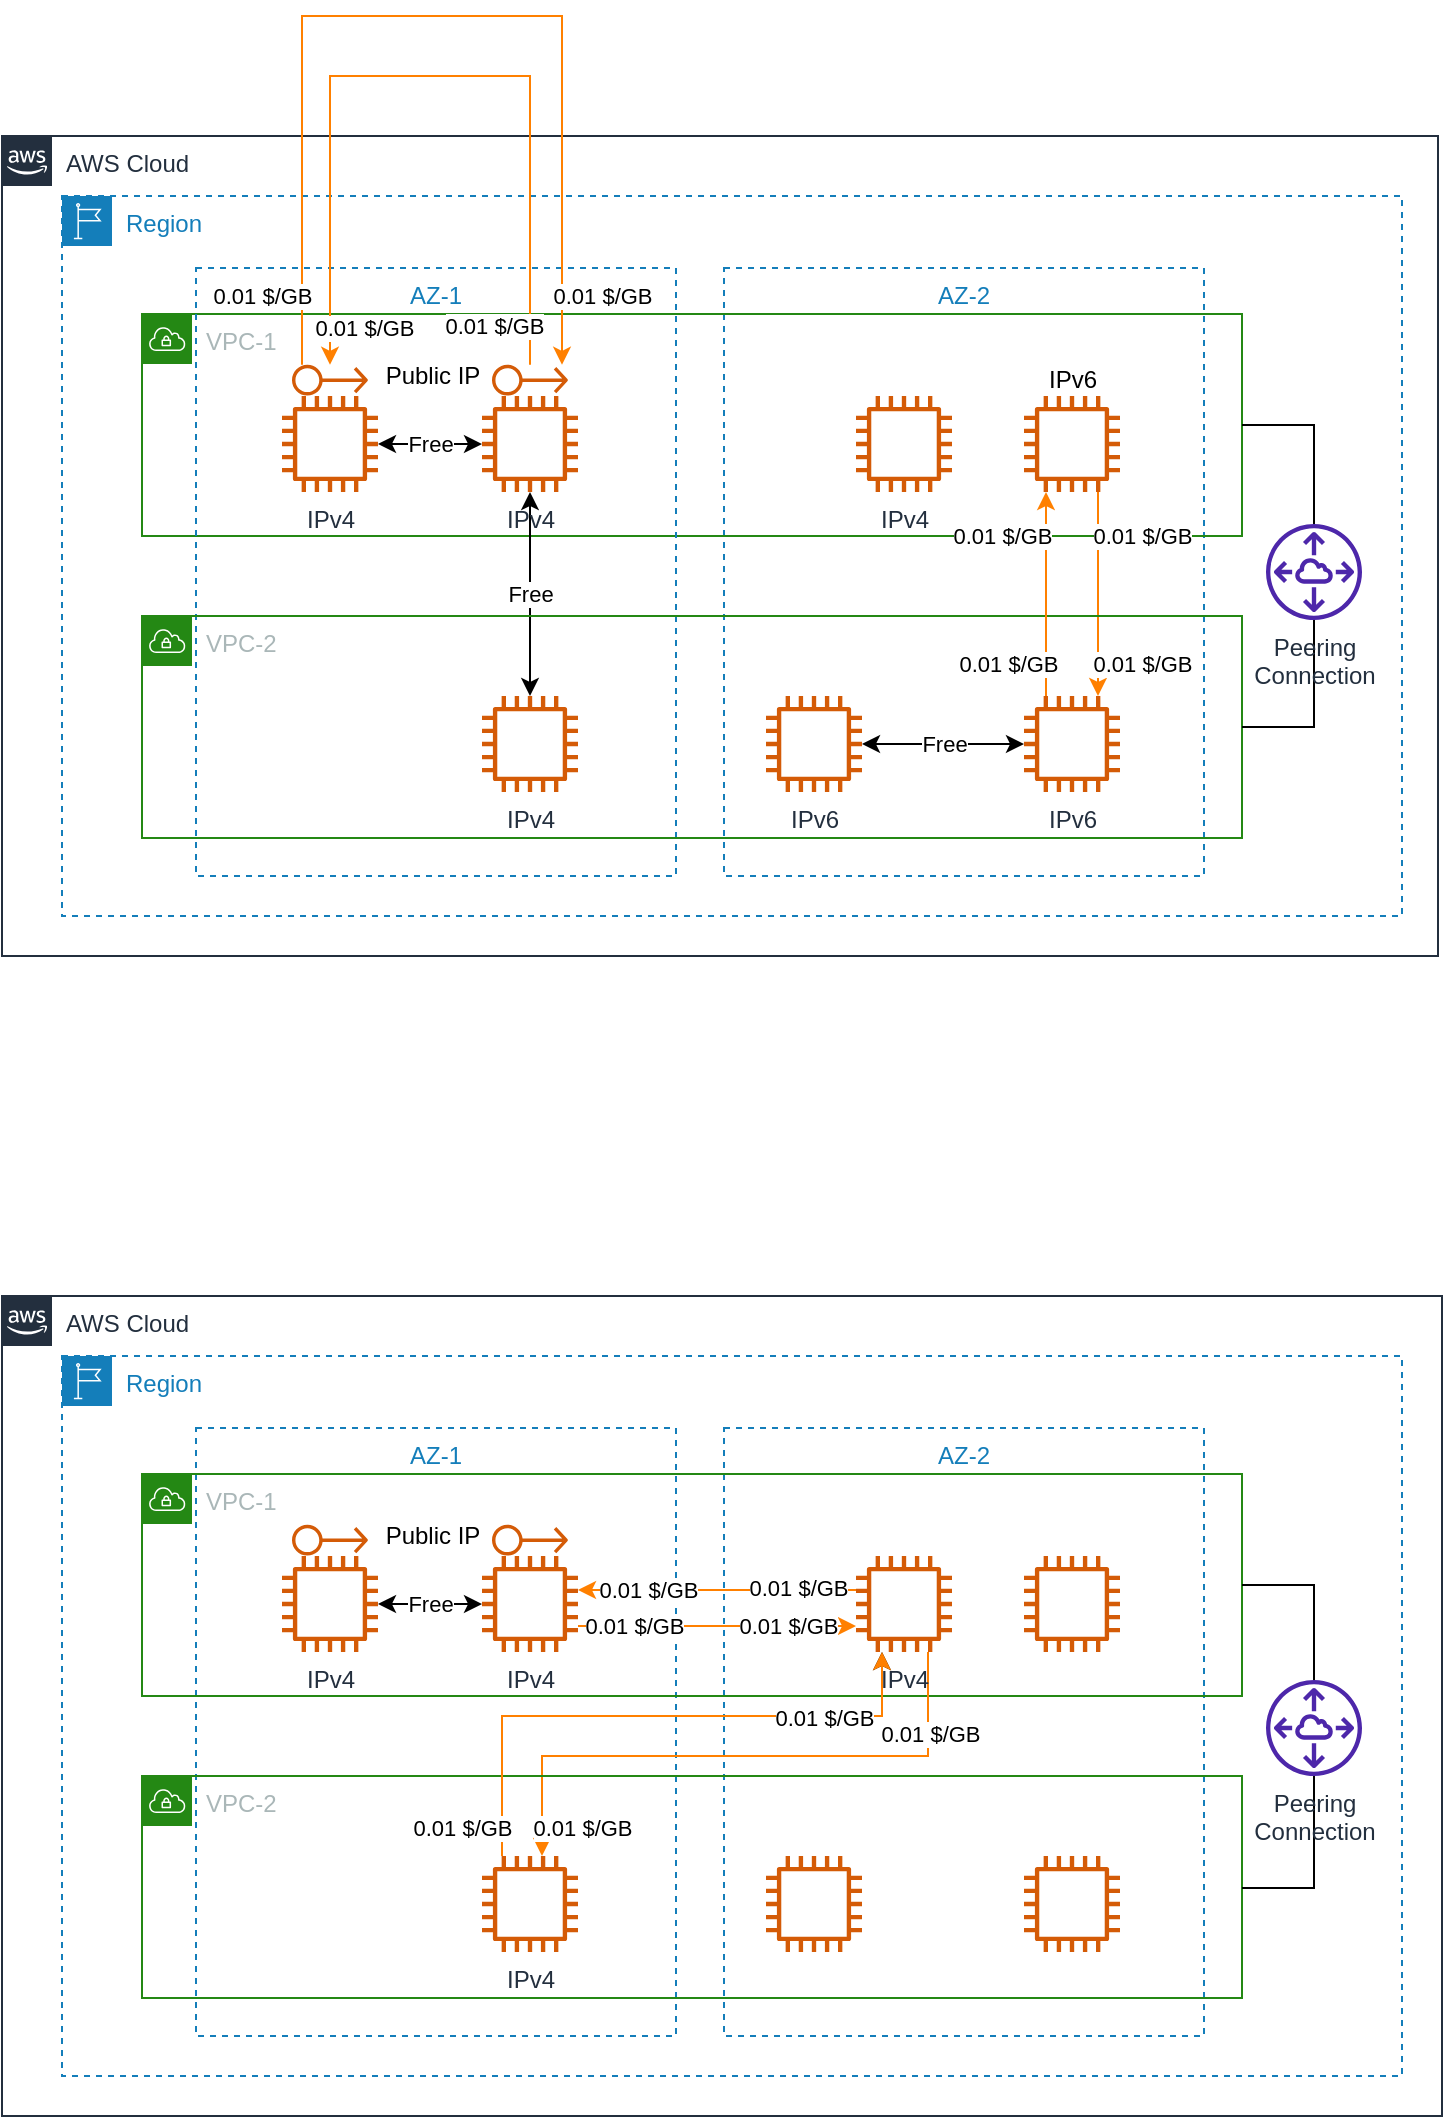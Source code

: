<mxfile version="20.2.3" type="device"><diagram id="pWTL6Hb-sOIlGn2so1_M" name="第 1 页"><mxGraphModel dx="1773" dy="672" grid="1" gridSize="10" guides="1" tooltips="1" connect="1" arrows="1" fold="1" page="1" pageScale="1" pageWidth="827" pageHeight="1169" math="0" shadow="0"><root><mxCell id="0"/><mxCell id="1" parent="0"/><mxCell id="8tcSu2nkliZSxFQdPcAo-7" value="AZ-1" style="fillColor=none;strokeColor=#147EBA;dashed=1;verticalAlign=top;fontStyle=0;fontColor=#147EBA;" parent="1" vertex="1"><mxGeometry x="47" y="746" width="240" height="304" as="geometry"/></mxCell><mxCell id="DtpeCFxcxBldus28DC4C-15" value="AWS Cloud" style="points=[[0,0],[0.25,0],[0.5,0],[0.75,0],[1,0],[1,0.25],[1,0.5],[1,0.75],[1,1],[0.75,1],[0.5,1],[0.25,1],[0,1],[0,0.75],[0,0.5],[0,0.25]];outlineConnect=0;gradientColor=none;html=1;whiteSpace=wrap;fontSize=12;fontStyle=0;container=1;pointerEvents=0;collapsible=0;recursiveResize=0;shape=mxgraph.aws4.group;grIcon=mxgraph.aws4.group_aws_cloud_alt;strokeColor=#232F3E;fillColor=none;verticalAlign=top;align=left;spacingLeft=30;fontColor=#232F3E;dashed=0;" parent="1" vertex="1"><mxGeometry x="-50" y="100" width="718" height="410" as="geometry"/></mxCell><mxCell id="DtpeCFxcxBldus28DC4C-12" value="Region" style="points=[[0,0],[0.25,0],[0.5,0],[0.75,0],[1,0],[1,0.25],[1,0.5],[1,0.75],[1,1],[0.75,1],[0.5,1],[0.25,1],[0,1],[0,0.75],[0,0.5],[0,0.25]];outlineConnect=0;gradientColor=none;html=1;whiteSpace=wrap;fontSize=12;fontStyle=0;container=0;pointerEvents=0;collapsible=0;recursiveResize=0;shape=mxgraph.aws4.group;grIcon=mxgraph.aws4.group_region;strokeColor=#147EBA;fillColor=none;verticalAlign=top;align=left;spacingLeft=30;fontColor=#147EBA;dashed=1;" parent="1" vertex="1"><mxGeometry x="-20" y="130" width="670" height="360" as="geometry"/></mxCell><mxCell id="DtpeCFxcxBldus28DC4C-3" value="AZ-2" style="fillColor=none;strokeColor=#147EBA;dashed=1;verticalAlign=top;fontStyle=0;fontColor=#147EBA;" parent="1" vertex="1"><mxGeometry x="311" y="166" width="240" height="304" as="geometry"/></mxCell><mxCell id="DtpeCFxcxBldus28DC4C-9" value="VPC-1" style="points=[[0,0],[0.25,0],[0.5,0],[0.75,0],[1,0],[1,0.25],[1,0.5],[1,0.75],[1,1],[0.75,1],[0.5,1],[0.25,1],[0,1],[0,0.75],[0,0.5],[0,0.25]];outlineConnect=0;gradientColor=none;html=1;whiteSpace=wrap;fontSize=12;fontStyle=0;container=1;pointerEvents=0;collapsible=0;recursiveResize=0;shape=mxgraph.aws4.group;grIcon=mxgraph.aws4.group_vpc;strokeColor=#248814;fillColor=none;verticalAlign=top;align=left;spacingLeft=30;fontColor=#AAB7B8;dashed=0;" parent="1" vertex="1"><mxGeometry x="20" y="189" width="550" height="111" as="geometry"/></mxCell><mxCell id="DtpeCFxcxBldus28DC4C-40" value="IPv6" style="text;html=1;align=center;verticalAlign=middle;resizable=0;points=[];autosize=1;strokeColor=none;fillColor=none;" parent="DtpeCFxcxBldus28DC4C-9" vertex="1"><mxGeometry x="445" y="23" width="40" height="20" as="geometry"/></mxCell><mxCell id="DtpeCFxcxBldus28DC4C-2" value="AZ-1" style="fillColor=none;strokeColor=#147EBA;dashed=1;verticalAlign=top;fontStyle=0;fontColor=#147EBA;" parent="1" vertex="1"><mxGeometry x="47" y="166" width="240" height="304" as="geometry"/></mxCell><mxCell id="DtpeCFxcxBldus28DC4C-24" value="Free" style="edgeStyle=orthogonalEdgeStyle;rounded=0;orthogonalLoop=1;jettySize=auto;html=1;startArrow=classic;startFill=1;" parent="1" source="DtpeCFxcxBldus28DC4C-1" target="DtpeCFxcxBldus28DC4C-13" edge="1"><mxGeometry relative="1" as="geometry"/></mxCell><mxCell id="DtpeCFxcxBldus28DC4C-1" value="IPv4" style="sketch=0;outlineConnect=0;fontColor=#232F3E;gradientColor=none;fillColor=#D45B07;strokeColor=none;dashed=0;verticalLabelPosition=bottom;verticalAlign=top;align=center;html=1;fontSize=12;fontStyle=0;aspect=fixed;pointerEvents=1;shape=mxgraph.aws4.instance2;" parent="1" vertex="1"><mxGeometry x="190" y="230" width="48" height="48" as="geometry"/></mxCell><mxCell id="DtpeCFxcxBldus28DC4C-25" value="Free" style="edgeStyle=orthogonalEdgeStyle;rounded=0;orthogonalLoop=1;jettySize=auto;html=1;startArrow=classic;startFill=1;" parent="1" source="DtpeCFxcxBldus28DC4C-4" target="DtpeCFxcxBldus28DC4C-1" edge="1"><mxGeometry relative="1" as="geometry"/></mxCell><mxCell id="DtpeCFxcxBldus28DC4C-4" value="IPv4" style="sketch=0;outlineConnect=0;fontColor=#232F3E;gradientColor=none;fillColor=#D45B07;strokeColor=none;dashed=0;verticalLabelPosition=bottom;verticalAlign=top;align=center;html=1;fontSize=12;fontStyle=0;aspect=fixed;pointerEvents=1;shape=mxgraph.aws4.instance2;" parent="1" vertex="1"><mxGeometry x="90" y="230" width="48" height="48" as="geometry"/></mxCell><mxCell id="DtpeCFxcxBldus28DC4C-5" value="IPv4" style="sketch=0;outlineConnect=0;fontColor=#232F3E;gradientColor=none;fillColor=#D45B07;strokeColor=none;dashed=0;verticalLabelPosition=bottom;verticalAlign=top;align=center;html=1;fontSize=12;fontStyle=0;aspect=fixed;pointerEvents=1;shape=mxgraph.aws4.instance2;" parent="1" vertex="1"><mxGeometry x="377" y="230" width="48" height="48" as="geometry"/></mxCell><mxCell id="DtpeCFxcxBldus28DC4C-17" style="edgeStyle=orthogonalEdgeStyle;rounded=0;orthogonalLoop=1;jettySize=auto;html=1;strokeColor=#FF8000;" parent="1" source="DtpeCFxcxBldus28DC4C-6" target="DtpeCFxcxBldus28DC4C-7" edge="1"><mxGeometry relative="1" as="geometry"><Array as="points"><mxPoint x="100" y="40"/><mxPoint x="230" y="40"/></Array></mxGeometry></mxCell><mxCell id="DtpeCFxcxBldus28DC4C-18" value="0.01 $/GB" style="edgeLabel;html=1;align=center;verticalAlign=middle;resizable=0;points=[];" parent="DtpeCFxcxBldus28DC4C-17" vertex="1" connectable="0"><mxGeometry x="-0.856" relative="1" as="geometry"><mxPoint x="-20" as="offset"/></mxGeometry></mxCell><mxCell id="DtpeCFxcxBldus28DC4C-19" value="0.01 $/GB" style="edgeLabel;html=1;align=center;verticalAlign=middle;resizable=0;points=[];" parent="DtpeCFxcxBldus28DC4C-17" vertex="1" connectable="0"><mxGeometry x="0.852" y="1" relative="1" as="geometry"><mxPoint x="19" y="1" as="offset"/></mxGeometry></mxCell><mxCell id="DtpeCFxcxBldus28DC4C-6" value="" style="sketch=0;outlineConnect=0;fontColor=#232F3E;gradientColor=none;fillColor=#D45B07;strokeColor=none;dashed=0;verticalLabelPosition=bottom;verticalAlign=top;align=center;html=1;fontSize=12;fontStyle=0;aspect=fixed;pointerEvents=1;shape=mxgraph.aws4.elastic_ip_address;" parent="1" vertex="1"><mxGeometry x="95" y="214.17" width="38" height="15.83" as="geometry"/></mxCell><mxCell id="DtpeCFxcxBldus28DC4C-21" style="edgeStyle=orthogonalEdgeStyle;rounded=0;orthogonalLoop=1;jettySize=auto;html=1;strokeColor=#FF8000;" parent="1" source="DtpeCFxcxBldus28DC4C-7" target="DtpeCFxcxBldus28DC4C-6" edge="1"><mxGeometry relative="1" as="geometry"><Array as="points"><mxPoint x="214" y="70"/><mxPoint x="114" y="70"/></Array></mxGeometry></mxCell><mxCell id="DtpeCFxcxBldus28DC4C-22" value="0.01 $/GB" style="edgeLabel;html=1;align=center;verticalAlign=middle;resizable=0;points=[];" parent="DtpeCFxcxBldus28DC4C-21" vertex="1" connectable="0"><mxGeometry x="0.9" relative="1" as="geometry"><mxPoint x="17" y="1" as="offset"/></mxGeometry></mxCell><mxCell id="DtpeCFxcxBldus28DC4C-23" value="0.01 $/GB" style="edgeLabel;html=1;align=center;verticalAlign=middle;resizable=0;points=[];" parent="DtpeCFxcxBldus28DC4C-21" vertex="1" connectable="0"><mxGeometry x="-0.9" relative="1" as="geometry"><mxPoint x="-18" as="offset"/></mxGeometry></mxCell><mxCell id="DtpeCFxcxBldus28DC4C-7" value="" style="sketch=0;outlineConnect=0;fontColor=#232F3E;gradientColor=none;fillColor=#D45B07;strokeColor=none;dashed=0;verticalLabelPosition=bottom;verticalAlign=top;align=center;html=1;fontSize=12;fontStyle=0;aspect=fixed;pointerEvents=1;shape=mxgraph.aws4.elastic_ip_address;" parent="1" vertex="1"><mxGeometry x="195" y="214.17" width="38" height="15.83" as="geometry"/></mxCell><mxCell id="DtpeCFxcxBldus28DC4C-35" style="edgeStyle=orthogonalEdgeStyle;rounded=0;orthogonalLoop=1;jettySize=auto;html=1;startArrow=none;startFill=0;strokeColor=#FF8000;" parent="1" edge="1"><mxGeometry relative="1" as="geometry"><mxPoint x="498" y="278" as="sourcePoint"/><mxPoint x="498" y="380" as="targetPoint"/></mxGeometry></mxCell><mxCell id="DtpeCFxcxBldus28DC4C-37" value="0.01 $/GB" style="edgeLabel;html=1;align=center;verticalAlign=middle;resizable=0;points=[];" parent="DtpeCFxcxBldus28DC4C-35" vertex="1" connectable="0"><mxGeometry x="0.676" relative="1" as="geometry"><mxPoint x="22" as="offset"/></mxGeometry></mxCell><mxCell id="DtpeCFxcxBldus28DC4C-39" value="0.01 $/GB" style="edgeLabel;html=1;align=center;verticalAlign=middle;resizable=0;points=[];" parent="DtpeCFxcxBldus28DC4C-35" vertex="1" connectable="0"><mxGeometry x="-0.49" relative="1" as="geometry"><mxPoint x="22" y="-4" as="offset"/></mxGeometry></mxCell><mxCell id="DtpeCFxcxBldus28DC4C-8" value="" style="sketch=0;outlineConnect=0;fontColor=#232F3E;gradientColor=none;fillColor=#D45B07;strokeColor=none;dashed=0;verticalLabelPosition=bottom;verticalAlign=top;align=center;html=1;fontSize=12;fontStyle=0;aspect=fixed;pointerEvents=1;shape=mxgraph.aws4.instance2;" parent="1" vertex="1"><mxGeometry x="461" y="230" width="48" height="48" as="geometry"/></mxCell><mxCell id="DtpeCFxcxBldus28DC4C-10" value="VPC-2" style="points=[[0,0],[0.25,0],[0.5,0],[0.75,0],[1,0],[1,0.25],[1,0.5],[1,0.75],[1,1],[0.75,1],[0.5,1],[0.25,1],[0,1],[0,0.75],[0,0.5],[0,0.25]];outlineConnect=0;gradientColor=none;html=1;whiteSpace=wrap;fontSize=12;fontStyle=0;container=1;pointerEvents=0;collapsible=0;recursiveResize=0;shape=mxgraph.aws4.group;grIcon=mxgraph.aws4.group_vpc;strokeColor=#248814;fillColor=none;verticalAlign=top;align=left;spacingLeft=30;fontColor=#AAB7B8;dashed=0;" parent="1" vertex="1"><mxGeometry x="20" y="340" width="550" height="111" as="geometry"/></mxCell><mxCell id="DtpeCFxcxBldus28DC4C-34" value="Free" style="edgeStyle=orthogonalEdgeStyle;rounded=0;orthogonalLoop=1;jettySize=auto;html=1;startArrow=classic;startFill=1;" parent="1" source="DtpeCFxcxBldus28DC4C-11" target="DtpeCFxcxBldus28DC4C-33" edge="1"><mxGeometry relative="1" as="geometry"/></mxCell><mxCell id="DtpeCFxcxBldus28DC4C-36" value="0.01 $/GB" style="edgeStyle=orthogonalEdgeStyle;rounded=0;orthogonalLoop=1;jettySize=auto;html=1;startArrow=none;startFill=0;strokeColor=#FF8000;" parent="1" edge="1"><mxGeometry x="0.569" y="22" relative="1" as="geometry"><mxPoint x="472" y="380" as="sourcePoint"/><mxPoint x="472" y="278" as="targetPoint"/><mxPoint as="offset"/></mxGeometry></mxCell><mxCell id="DtpeCFxcxBldus28DC4C-38" value="0.01 $/GB" style="edgeLabel;html=1;align=center;verticalAlign=middle;resizable=0;points=[];" parent="DtpeCFxcxBldus28DC4C-36" vertex="1" connectable="0"><mxGeometry x="-0.686" y="1" relative="1" as="geometry"><mxPoint x="-18" as="offset"/></mxGeometry></mxCell><mxCell id="DtpeCFxcxBldus28DC4C-11" value="IPv6" style="sketch=0;outlineConnect=0;fontColor=#232F3E;gradientColor=none;fillColor=#D45B07;strokeColor=none;dashed=0;verticalLabelPosition=bottom;verticalAlign=top;align=center;html=1;fontSize=12;fontStyle=0;aspect=fixed;pointerEvents=1;shape=mxgraph.aws4.instance2;" parent="1" vertex="1"><mxGeometry x="461" y="380" width="48" height="48" as="geometry"/></mxCell><mxCell id="DtpeCFxcxBldus28DC4C-33" value="IPv6" style="sketch=0;outlineConnect=0;fontColor=#232F3E;gradientColor=none;fillColor=#D45B07;strokeColor=none;dashed=0;verticalLabelPosition=bottom;verticalAlign=top;align=center;html=1;fontSize=12;fontStyle=0;aspect=fixed;pointerEvents=1;shape=mxgraph.aws4.instance2;" parent="1" vertex="1"><mxGeometry x="332" y="380" width="48" height="48" as="geometry"/></mxCell><mxCell id="DtpeCFxcxBldus28DC4C-41" value="Public IP" style="text;html=1;align=center;verticalAlign=middle;resizable=0;points=[];autosize=1;strokeColor=none;fillColor=none;" parent="1" vertex="1"><mxGeometry x="135" y="210" width="60" height="20" as="geometry"/></mxCell><mxCell id="8tcSu2nkliZSxFQdPcAo-1" value="AWS Cloud" style="points=[[0,0],[0.25,0],[0.5,0],[0.75,0],[1,0],[1,0.25],[1,0.5],[1,0.75],[1,1],[0.75,1],[0.5,1],[0.25,1],[0,1],[0,0.75],[0,0.5],[0,0.25]];outlineConnect=0;gradientColor=none;html=1;whiteSpace=wrap;fontSize=12;fontStyle=0;container=1;pointerEvents=0;collapsible=0;recursiveResize=0;shape=mxgraph.aws4.group;grIcon=mxgraph.aws4.group_aws_cloud_alt;strokeColor=#232F3E;fillColor=none;verticalAlign=top;align=left;spacingLeft=30;fontColor=#232F3E;dashed=0;" parent="1" vertex="1"><mxGeometry x="-50" y="680" width="720" height="410" as="geometry"/></mxCell><mxCell id="8tcSu2nkliZSxFQdPcAo-2" value="Region" style="points=[[0,0],[0.25,0],[0.5,0],[0.75,0],[1,0],[1,0.25],[1,0.5],[1,0.75],[1,1],[0.75,1],[0.5,1],[0.25,1],[0,1],[0,0.75],[0,0.5],[0,0.25]];outlineConnect=0;gradientColor=none;html=1;whiteSpace=wrap;fontSize=12;fontStyle=0;container=0;pointerEvents=0;collapsible=0;recursiveResize=0;shape=mxgraph.aws4.group;grIcon=mxgraph.aws4.group_region;strokeColor=#147EBA;fillColor=none;verticalAlign=top;align=left;spacingLeft=30;fontColor=#147EBA;dashed=1;" parent="1" vertex="1"><mxGeometry x="-20" y="710" width="670" height="360" as="geometry"/></mxCell><mxCell id="8tcSu2nkliZSxFQdPcAo-4" value="AZ-2" style="fillColor=none;strokeColor=#147EBA;dashed=1;verticalAlign=top;fontStyle=0;fontColor=#147EBA;" parent="1" vertex="1"><mxGeometry x="311" y="746" width="240" height="304" as="geometry"/></mxCell><mxCell id="8tcSu2nkliZSxFQdPcAo-5" value="VPC-1" style="points=[[0,0],[0.25,0],[0.5,0],[0.75,0],[1,0],[1,0.25],[1,0.5],[1,0.75],[1,1],[0.75,1],[0.5,1],[0.25,1],[0,1],[0,0.75],[0,0.5],[0,0.25]];outlineConnect=0;gradientColor=none;html=1;whiteSpace=wrap;fontSize=12;fontStyle=0;container=1;pointerEvents=0;collapsible=0;recursiveResize=0;shape=mxgraph.aws4.group;grIcon=mxgraph.aws4.group_vpc;strokeColor=#248814;fillColor=none;verticalAlign=top;align=left;spacingLeft=30;fontColor=#AAB7B8;dashed=0;" parent="1" vertex="1"><mxGeometry x="20" y="769" width="550" height="111" as="geometry"/></mxCell><mxCell id="8tcSu2nkliZSxFQdPcAo-9" value="0.01 $/GB" style="edgeStyle=orthogonalEdgeStyle;rounded=0;orthogonalLoop=1;jettySize=auto;html=1;startArrow=none;startFill=0;strokeColor=#FF8000;" parent="1" target="8tcSu2nkliZSxFQdPcAo-17" edge="1"><mxGeometry x="0.511" relative="1" as="geometry"><mxPoint x="238" y="845" as="sourcePoint"/><mxPoint x="373" y="845" as="targetPoint"/><Array as="points"><mxPoint x="340" y="845"/><mxPoint x="340" y="845"/></Array><mxPoint as="offset"/></mxGeometry></mxCell><mxCell id="8tcSu2nkliZSxFQdPcAo-10" value="0.01 $/GB" style="edgeLabel;html=1;align=center;verticalAlign=middle;resizable=0;points=[];" parent="8tcSu2nkliZSxFQdPcAo-9" vertex="1" connectable="0"><mxGeometry x="-0.754" y="1" relative="1" as="geometry"><mxPoint x="11" y="1" as="offset"/></mxGeometry></mxCell><mxCell id="8tcSu2nkliZSxFQdPcAo-11" value="IPv4" style="sketch=0;outlineConnect=0;fontColor=#232F3E;gradientColor=none;fillColor=#D45B07;strokeColor=none;dashed=0;verticalLabelPosition=bottom;verticalAlign=top;align=center;html=1;fontSize=12;fontStyle=0;aspect=fixed;pointerEvents=1;shape=mxgraph.aws4.instance2;" parent="1" vertex="1"><mxGeometry x="190" y="810" width="48" height="48" as="geometry"/></mxCell><mxCell id="8tcSu2nkliZSxFQdPcAo-12" value="Free" style="edgeStyle=orthogonalEdgeStyle;rounded=0;orthogonalLoop=1;jettySize=auto;html=1;startArrow=classic;startFill=1;" parent="1" source="8tcSu2nkliZSxFQdPcAo-13" target="8tcSu2nkliZSxFQdPcAo-11" edge="1"><mxGeometry relative="1" as="geometry"/></mxCell><mxCell id="8tcSu2nkliZSxFQdPcAo-13" value="IPv4" style="sketch=0;outlineConnect=0;fontColor=#232F3E;gradientColor=none;fillColor=#D45B07;strokeColor=none;dashed=0;verticalLabelPosition=bottom;verticalAlign=top;align=center;html=1;fontSize=12;fontStyle=0;aspect=fixed;pointerEvents=1;shape=mxgraph.aws4.instance2;" parent="1" vertex="1"><mxGeometry x="90" y="810" width="48" height="48" as="geometry"/></mxCell><mxCell id="8tcSu2nkliZSxFQdPcAo-14" style="edgeStyle=orthogonalEdgeStyle;rounded=0;orthogonalLoop=1;jettySize=auto;html=1;startArrow=none;startFill=0;strokeColor=#FF8000;" parent="1" source="8tcSu2nkliZSxFQdPcAo-17" edge="1"><mxGeometry relative="1" as="geometry"><mxPoint x="352" y="827" as="sourcePoint"/><mxPoint x="238" y="827" as="targetPoint"/><Array as="points"><mxPoint x="350" y="827"/><mxPoint x="350" y="827"/></Array></mxGeometry></mxCell><mxCell id="8tcSu2nkliZSxFQdPcAo-15" value="0.01 $/GB" style="edgeLabel;html=1;align=center;verticalAlign=middle;resizable=0;points=[];" parent="8tcSu2nkliZSxFQdPcAo-14" vertex="1" connectable="0"><mxGeometry x="0.741" relative="1" as="geometry"><mxPoint x="17" as="offset"/></mxGeometry></mxCell><mxCell id="8tcSu2nkliZSxFQdPcAo-16" value="0.01 $/GB" style="edgeLabel;html=1;align=center;verticalAlign=middle;resizable=0;points=[];" parent="8tcSu2nkliZSxFQdPcAo-14" vertex="1" connectable="0"><mxGeometry x="-0.741" relative="1" as="geometry"><mxPoint x="-11" y="-1" as="offset"/></mxGeometry></mxCell><mxCell id="8tcSu2nkliZSxFQdPcAo-40" style="edgeStyle=orthogonalEdgeStyle;rounded=0;orthogonalLoop=1;jettySize=auto;html=1;strokeColor=#FF8000;" parent="1" source="8tcSu2nkliZSxFQdPcAo-17" target="8tcSu2nkliZSxFQdPcAo-3" edge="1"><mxGeometry relative="1" as="geometry"><Array as="points"><mxPoint x="413" y="910"/><mxPoint x="220" y="910"/></Array></mxGeometry></mxCell><mxCell id="8tcSu2nkliZSxFQdPcAo-43" value="0.01 $/GB" style="edgeLabel;html=1;align=center;verticalAlign=middle;resizable=0;points=[];" parent="8tcSu2nkliZSxFQdPcAo-40" vertex="1" connectable="0"><mxGeometry x="0.905" y="1" relative="1" as="geometry"><mxPoint x="19" as="offset"/></mxGeometry></mxCell><mxCell id="8tcSu2nkliZSxFQdPcAo-44" value="0.01 $/GB" style="edgeLabel;html=1;align=center;verticalAlign=middle;resizable=0;points=[];" parent="8tcSu2nkliZSxFQdPcAo-40" vertex="1" connectable="0"><mxGeometry x="-0.763" y="1" relative="1" as="geometry"><mxPoint y="6" as="offset"/></mxGeometry></mxCell><mxCell id="8tcSu2nkliZSxFQdPcAo-17" value="IPv4" style="sketch=0;outlineConnect=0;fontColor=#232F3E;gradientColor=none;fillColor=#D45B07;strokeColor=none;dashed=0;verticalLabelPosition=bottom;verticalAlign=top;align=center;html=1;fontSize=12;fontStyle=0;aspect=fixed;pointerEvents=1;shape=mxgraph.aws4.instance2;" parent="1" vertex="1"><mxGeometry x="377" y="810" width="48" height="48" as="geometry"/></mxCell><mxCell id="8tcSu2nkliZSxFQdPcAo-21" value="" style="sketch=0;outlineConnect=0;fontColor=#232F3E;gradientColor=none;fillColor=#D45B07;strokeColor=none;dashed=0;verticalLabelPosition=bottom;verticalAlign=top;align=center;html=1;fontSize=12;fontStyle=0;aspect=fixed;pointerEvents=1;shape=mxgraph.aws4.elastic_ip_address;" parent="1" vertex="1"><mxGeometry x="95" y="794.17" width="38" height="15.83" as="geometry"/></mxCell><mxCell id="8tcSu2nkliZSxFQdPcAo-25" value="" style="sketch=0;outlineConnect=0;fontColor=#232F3E;gradientColor=none;fillColor=#D45B07;strokeColor=none;dashed=0;verticalLabelPosition=bottom;verticalAlign=top;align=center;html=1;fontSize=12;fontStyle=0;aspect=fixed;pointerEvents=1;shape=mxgraph.aws4.elastic_ip_address;" parent="1" vertex="1"><mxGeometry x="195" y="794.17" width="38" height="15.83" as="geometry"/></mxCell><mxCell id="8tcSu2nkliZSxFQdPcAo-29" value="" style="sketch=0;outlineConnect=0;fontColor=#232F3E;gradientColor=none;fillColor=#D45B07;strokeColor=none;dashed=0;verticalLabelPosition=bottom;verticalAlign=top;align=center;html=1;fontSize=12;fontStyle=0;aspect=fixed;pointerEvents=1;shape=mxgraph.aws4.instance2;" parent="1" vertex="1"><mxGeometry x="461" y="810" width="48" height="48" as="geometry"/></mxCell><mxCell id="8tcSu2nkliZSxFQdPcAo-30" value="VPC-2" style="points=[[0,0],[0.25,0],[0.5,0],[0.75,0],[1,0],[1,0.25],[1,0.5],[1,0.75],[1,1],[0.75,1],[0.5,1],[0.25,1],[0,1],[0,0.75],[0,0.5],[0,0.25]];outlineConnect=0;gradientColor=none;html=1;whiteSpace=wrap;fontSize=12;fontStyle=0;container=1;pointerEvents=0;collapsible=0;recursiveResize=0;shape=mxgraph.aws4.group;grIcon=mxgraph.aws4.group_vpc;strokeColor=#248814;fillColor=none;verticalAlign=top;align=left;spacingLeft=30;fontColor=#AAB7B8;dashed=0;" parent="1" vertex="1"><mxGeometry x="20" y="920" width="550" height="111" as="geometry"/></mxCell><mxCell id="8tcSu2nkliZSxFQdPcAo-34" value="" style="sketch=0;outlineConnect=0;fontColor=#232F3E;gradientColor=none;fillColor=#D45B07;strokeColor=none;dashed=0;verticalLabelPosition=bottom;verticalAlign=top;align=center;html=1;fontSize=12;fontStyle=0;aspect=fixed;pointerEvents=1;shape=mxgraph.aws4.instance2;" parent="1" vertex="1"><mxGeometry x="461" y="960" width="48" height="48" as="geometry"/></mxCell><mxCell id="8tcSu2nkliZSxFQdPcAo-35" value="" style="sketch=0;outlineConnect=0;fontColor=#232F3E;gradientColor=none;fillColor=#D45B07;strokeColor=none;dashed=0;verticalLabelPosition=bottom;verticalAlign=top;align=center;html=1;fontSize=12;fontStyle=0;aspect=fixed;pointerEvents=1;shape=mxgraph.aws4.instance2;" parent="1" vertex="1"><mxGeometry x="332" y="960" width="48" height="48" as="geometry"/></mxCell><mxCell id="8tcSu2nkliZSxFQdPcAo-36" value="Public IP" style="text;html=1;align=center;verticalAlign=middle;resizable=0;points=[];autosize=1;strokeColor=none;fillColor=none;" parent="1" vertex="1"><mxGeometry x="135" y="790" width="60" height="20" as="geometry"/></mxCell><mxCell id="8tcSu2nkliZSxFQdPcAo-39" style="edgeStyle=orthogonalEdgeStyle;rounded=0;orthogonalLoop=1;jettySize=auto;html=1;" parent="1" source="8tcSu2nkliZSxFQdPcAo-3" target="8tcSu2nkliZSxFQdPcAo-17" edge="1"><mxGeometry relative="1" as="geometry"><Array as="points"><mxPoint x="200" y="890"/><mxPoint x="390" y="890"/></Array></mxGeometry></mxCell><mxCell id="8tcSu2nkliZSxFQdPcAo-41" style="edgeStyle=orthogonalEdgeStyle;rounded=0;orthogonalLoop=1;jettySize=auto;html=1;strokeColor=#FF8000;" parent="1" source="8tcSu2nkliZSxFQdPcAo-3" target="8tcSu2nkliZSxFQdPcAo-17" edge="1"><mxGeometry relative="1" as="geometry"><mxPoint x="200" y="960" as="sourcePoint"/><mxPoint x="390" y="858" as="targetPoint"/><Array as="points"><mxPoint x="200" y="890"/><mxPoint x="390" y="890"/></Array></mxGeometry></mxCell><mxCell id="8tcSu2nkliZSxFQdPcAo-42" value="0.01 $/GB" style="edgeLabel;html=1;align=center;verticalAlign=middle;resizable=0;points=[];" parent="8tcSu2nkliZSxFQdPcAo-41" vertex="1" connectable="0"><mxGeometry x="-0.904" relative="1" as="geometry"><mxPoint x="-20" as="offset"/></mxGeometry></mxCell><mxCell id="8tcSu2nkliZSxFQdPcAo-45" value="0.01 $/GB" style="edgeLabel;html=1;align=center;verticalAlign=middle;resizable=0;points=[];" parent="8tcSu2nkliZSxFQdPcAo-41" vertex="1" connectable="0"><mxGeometry x="0.582" y="-1" relative="1" as="geometry"><mxPoint as="offset"/></mxGeometry></mxCell><mxCell id="DtpeCFxcxBldus28DC4C-13" value="IPv4" style="sketch=0;outlineConnect=0;fontColor=#232F3E;gradientColor=none;fillColor=#D45B07;strokeColor=none;dashed=0;verticalLabelPosition=bottom;verticalAlign=top;align=center;html=1;fontSize=12;fontStyle=0;aspect=fixed;pointerEvents=1;shape=mxgraph.aws4.instance2;" parent="1" vertex="1"><mxGeometry x="190" y="380" width="48" height="48" as="geometry"/></mxCell><mxCell id="tpIaCaE6HG-Oc-yua645-4" style="edgeStyle=orthogonalEdgeStyle;rounded=0;orthogonalLoop=1;jettySize=auto;html=1;entryX=1;entryY=0.5;entryDx=0;entryDy=0;endArrow=none;endFill=0;" parent="1" source="tpIaCaE6HG-Oc-yua645-1" target="DtpeCFxcxBldus28DC4C-9" edge="1"><mxGeometry relative="1" as="geometry"><Array as="points"><mxPoint x="606" y="245"/></Array></mxGeometry></mxCell><mxCell id="tpIaCaE6HG-Oc-yua645-5" style="edgeStyle=orthogonalEdgeStyle;rounded=0;orthogonalLoop=1;jettySize=auto;html=1;entryX=1;entryY=0.5;entryDx=0;entryDy=0;endArrow=none;endFill=0;" parent="1" source="tpIaCaE6HG-Oc-yua645-1" target="DtpeCFxcxBldus28DC4C-10" edge="1"><mxGeometry relative="1" as="geometry"><Array as="points"><mxPoint x="606" y="396"/></Array></mxGeometry></mxCell><mxCell id="tpIaCaE6HG-Oc-yua645-1" value="Peering&lt;br&gt;Connection" style="sketch=0;outlineConnect=0;fontColor=#232F3E;gradientColor=none;fillColor=#4D27AA;strokeColor=none;dashed=0;verticalLabelPosition=bottom;verticalAlign=top;align=center;html=1;fontSize=12;fontStyle=0;aspect=fixed;pointerEvents=1;shape=mxgraph.aws4.peering;" parent="1" vertex="1"><mxGeometry x="582" y="294" width="48" height="48" as="geometry"/></mxCell><mxCell id="8tcSu2nkliZSxFQdPcAo-3" value="IPv4" style="sketch=0;outlineConnect=0;fontColor=#232F3E;gradientColor=none;fillColor=#D45B07;strokeColor=none;dashed=0;verticalLabelPosition=bottom;verticalAlign=top;align=center;html=1;fontSize=12;fontStyle=0;aspect=fixed;pointerEvents=1;shape=mxgraph.aws4.instance2;" parent="1" vertex="1"><mxGeometry x="190" y="960" width="48" height="48" as="geometry"/></mxCell><mxCell id="tpIaCaE6HG-Oc-yua645-7" style="edgeStyle=orthogonalEdgeStyle;rounded=0;orthogonalLoop=1;jettySize=auto;html=1;entryX=1;entryY=0.5;entryDx=0;entryDy=0;endArrow=none;endFill=0;" parent="1" source="tpIaCaE6HG-Oc-yua645-6" target="8tcSu2nkliZSxFQdPcAo-5" edge="1"><mxGeometry relative="1" as="geometry"><Array as="points"><mxPoint x="606" y="825"/></Array></mxGeometry></mxCell><mxCell id="tpIaCaE6HG-Oc-yua645-8" style="edgeStyle=orthogonalEdgeStyle;rounded=0;orthogonalLoop=1;jettySize=auto;html=1;endArrow=none;endFill=0;" parent="1" source="tpIaCaE6HG-Oc-yua645-6" target="8tcSu2nkliZSxFQdPcAo-30" edge="1"><mxGeometry relative="1" as="geometry"><Array as="points"><mxPoint x="606" y="976"/></Array></mxGeometry></mxCell><mxCell id="tpIaCaE6HG-Oc-yua645-6" value="Peering&lt;br&gt;Connection" style="sketch=0;outlineConnect=0;fontColor=#232F3E;gradientColor=none;fillColor=#4D27AA;strokeColor=none;dashed=0;verticalLabelPosition=bottom;verticalAlign=top;align=center;html=1;fontSize=12;fontStyle=0;aspect=fixed;pointerEvents=1;shape=mxgraph.aws4.peering;" parent="1" vertex="1"><mxGeometry x="582" y="872" width="48" height="48" as="geometry"/></mxCell></root></mxGraphModel></diagram></mxfile>